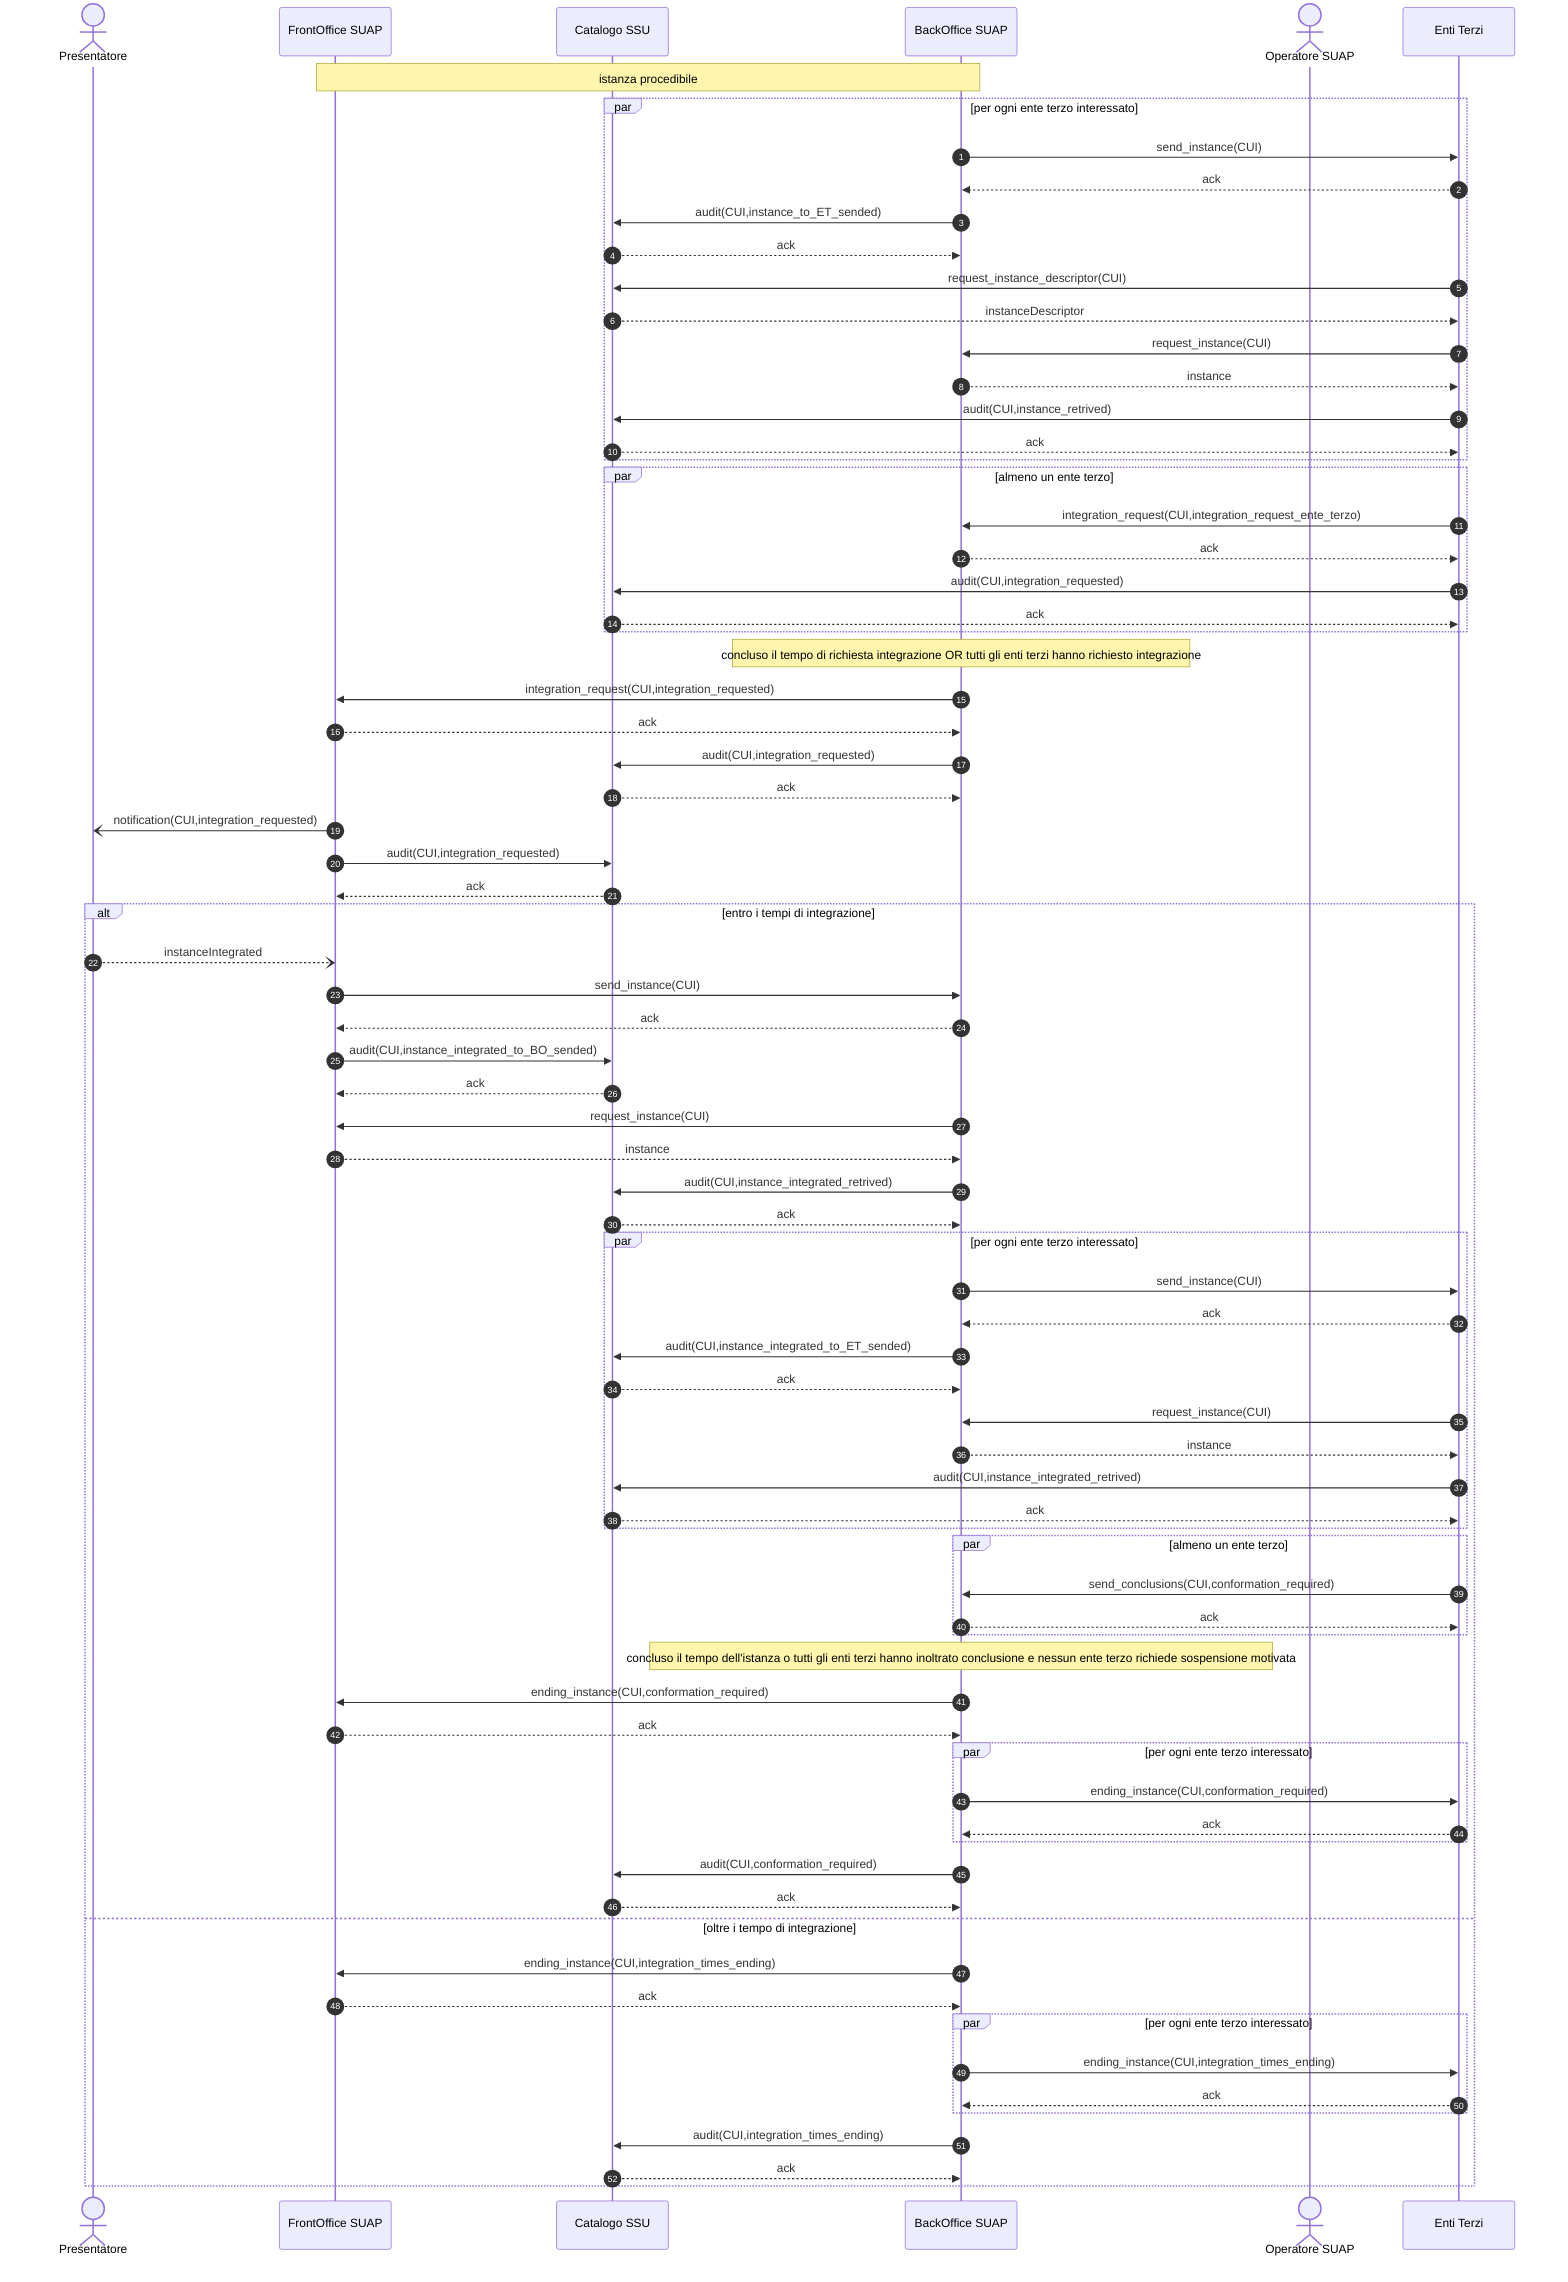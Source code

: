 sequenceDiagram
    autonumber

    actor P as Presentatore    
    participant F as FrontOffice SUAP
    participant C as Catalogo SSU    
    participant B as BackOffice SUAP    
    actor O as Operatore SUAP    
    participant E as Enti Terzi    
 
    
    Note over F,B: istanza procedibile

    
    par per ogni ente terzo interessato        
        B ->> E: send_instance(CUI)
        E -->> B: ack
        B ->> C: audit(CUI,instance_to_ET_sended)
        C -->> B: ack
        E ->> C: request_instance_descriptor(CUI)
        C -->> E: instanceDescriptor
        E ->> B: request_instance(CUI)
        B -->> E: instance
        E ->> C: audit(CUI,instance_retrived)
        C -->> E: ack
    end
        
    par almeno un ente terzo
        E ->> B: integration_request(CUI,integration_request_ente_terzo)
        B -->> E: ack    
		E ->> C: audit(CUI,integration_requested)
        C -->> E: ack          
    end

    Note over B: concluso il tempo di richiesta integrazione OR tutti gli enti terzi hanno richiesto integrazione
    B ->> F: integration_request(CUI,integration_requested)
    F -->> B: ack
    B ->> C: audit(CUI,integration_requested)
    C -->> B: ack
    F -) P: notification(CUI,integration_requested)    
    F ->> C: audit(CUI,integration_requested)
    C -->> F: ack


    alt entro i tempi di integrazione
        P --) F: instanceIntegrated
        F ->> B: send_instance(CUI)
        B -->> F: ack
		F ->> C: audit(CUI,instance_integrated_to_BO_sended)
        C -->> F: ack																 
        B ->> F: request_instance(CUI)
        F -->> B: instance
		B ->> C: audit(CUI,instance_integrated_retrived)
        C -->> B: ack															 
        par per ogni ente terzo interessato                
            B ->> E: send_instance(CUI)
            E -->> B: ack
            B ->> C: audit(CUI,instance_integrated_to_ET_sended)
            C -->> B: ack
            E ->> B: request_instance(CUI)
            B -->> E: instance
            E ->> C: audit(CUI,instance_integrated_retrived)
            C -->> E: ack
        end


        par almeno un ente terzo
            E ->> B: send_conclusions(CUI,conformation_required)
            B -->> E: ack            
        end

        Note over B: concluso il tempo dell'istanza o tutti gli enti terzi hanno inoltrato conclusione e nessun ente terzo richiede sospensione motivata
        B ->> F: ending_instance(CUI,conformation_required)
        F -->> B: ack            
        par per ogni ente terzo interessato
            B ->> E: ending_instance(CUI,conformation_required)
            E -->> B: ack
        end
        B ->> C: audit(CUI,conformation_required)
        C -->> B: ack
    else oltre i tempo di integrazione
        B ->> F: ending_instance(CUI,integration_times_ending)
        F -->> B: ack
        par per ogni ente terzo interessato
            B ->> E: ending_instance(CUI,integration_times_ending)
            E -->> B: ack
        end
        B ->> C: audit(CUI,integration_times_ending)
        C -->> B: ack
    end